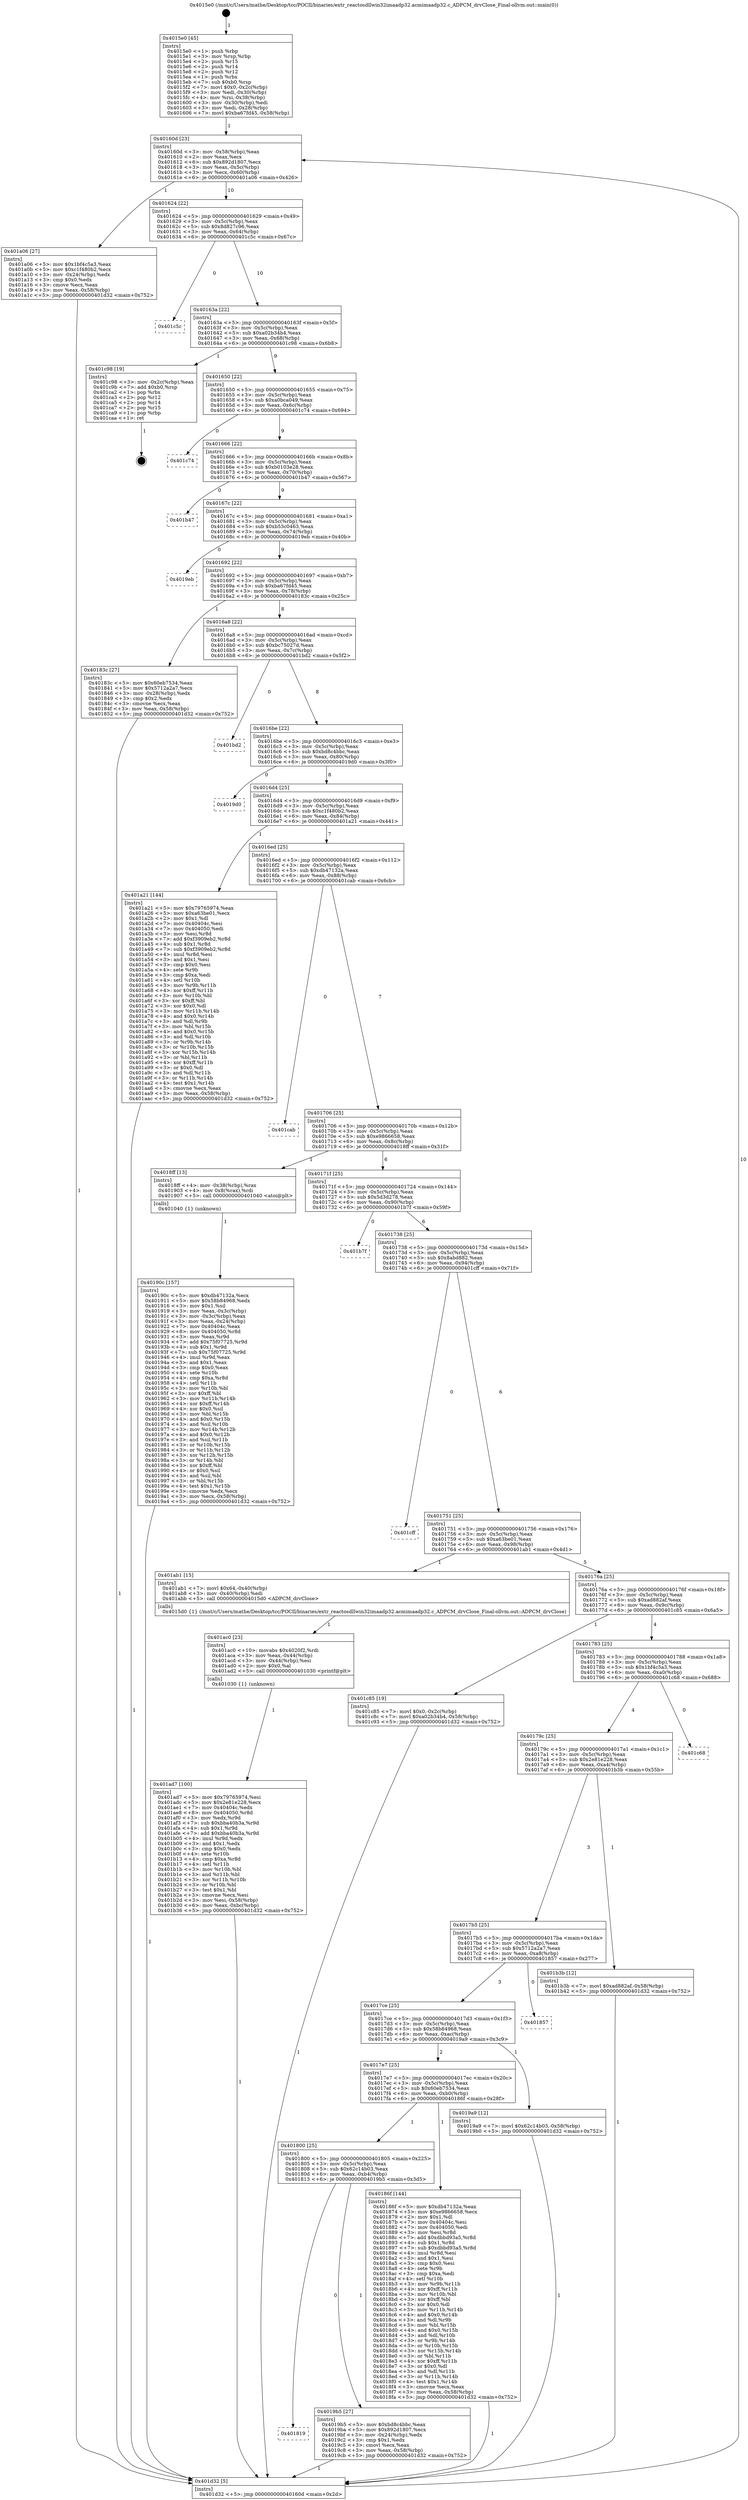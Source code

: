digraph "0x4015e0" {
  label = "0x4015e0 (/mnt/c/Users/mathe/Desktop/tcc/POCII/binaries/extr_reactosdllwin32imaadp32.acmimaadp32.c_ADPCM_drvClose_Final-ollvm.out::main(0))"
  labelloc = "t"
  node[shape=record]

  Entry [label="",width=0.3,height=0.3,shape=circle,fillcolor=black,style=filled]
  "0x40160d" [label="{
     0x40160d [23]\l
     | [instrs]\l
     &nbsp;&nbsp;0x40160d \<+3\>: mov -0x58(%rbp),%eax\l
     &nbsp;&nbsp;0x401610 \<+2\>: mov %eax,%ecx\l
     &nbsp;&nbsp;0x401612 \<+6\>: sub $0x892d1807,%ecx\l
     &nbsp;&nbsp;0x401618 \<+3\>: mov %eax,-0x5c(%rbp)\l
     &nbsp;&nbsp;0x40161b \<+3\>: mov %ecx,-0x60(%rbp)\l
     &nbsp;&nbsp;0x40161e \<+6\>: je 0000000000401a06 \<main+0x426\>\l
  }"]
  "0x401a06" [label="{
     0x401a06 [27]\l
     | [instrs]\l
     &nbsp;&nbsp;0x401a06 \<+5\>: mov $0x1bf4c5a3,%eax\l
     &nbsp;&nbsp;0x401a0b \<+5\>: mov $0xc1f480b2,%ecx\l
     &nbsp;&nbsp;0x401a10 \<+3\>: mov -0x24(%rbp),%edx\l
     &nbsp;&nbsp;0x401a13 \<+3\>: cmp $0x0,%edx\l
     &nbsp;&nbsp;0x401a16 \<+3\>: cmove %ecx,%eax\l
     &nbsp;&nbsp;0x401a19 \<+3\>: mov %eax,-0x58(%rbp)\l
     &nbsp;&nbsp;0x401a1c \<+5\>: jmp 0000000000401d32 \<main+0x752\>\l
  }"]
  "0x401624" [label="{
     0x401624 [22]\l
     | [instrs]\l
     &nbsp;&nbsp;0x401624 \<+5\>: jmp 0000000000401629 \<main+0x49\>\l
     &nbsp;&nbsp;0x401629 \<+3\>: mov -0x5c(%rbp),%eax\l
     &nbsp;&nbsp;0x40162c \<+5\>: sub $0x8d827c96,%eax\l
     &nbsp;&nbsp;0x401631 \<+3\>: mov %eax,-0x64(%rbp)\l
     &nbsp;&nbsp;0x401634 \<+6\>: je 0000000000401c5c \<main+0x67c\>\l
  }"]
  Exit [label="",width=0.3,height=0.3,shape=circle,fillcolor=black,style=filled,peripheries=2]
  "0x401c5c" [label="{
     0x401c5c\l
  }", style=dashed]
  "0x40163a" [label="{
     0x40163a [22]\l
     | [instrs]\l
     &nbsp;&nbsp;0x40163a \<+5\>: jmp 000000000040163f \<main+0x5f\>\l
     &nbsp;&nbsp;0x40163f \<+3\>: mov -0x5c(%rbp),%eax\l
     &nbsp;&nbsp;0x401642 \<+5\>: sub $0xa02b34b4,%eax\l
     &nbsp;&nbsp;0x401647 \<+3\>: mov %eax,-0x68(%rbp)\l
     &nbsp;&nbsp;0x40164a \<+6\>: je 0000000000401c98 \<main+0x6b8\>\l
  }"]
  "0x401ad7" [label="{
     0x401ad7 [100]\l
     | [instrs]\l
     &nbsp;&nbsp;0x401ad7 \<+5\>: mov $0x79765974,%esi\l
     &nbsp;&nbsp;0x401adc \<+5\>: mov $0x2e81e228,%ecx\l
     &nbsp;&nbsp;0x401ae1 \<+7\>: mov 0x40404c,%edx\l
     &nbsp;&nbsp;0x401ae8 \<+8\>: mov 0x404050,%r8d\l
     &nbsp;&nbsp;0x401af0 \<+3\>: mov %edx,%r9d\l
     &nbsp;&nbsp;0x401af3 \<+7\>: sub $0xbba40b3a,%r9d\l
     &nbsp;&nbsp;0x401afa \<+4\>: sub $0x1,%r9d\l
     &nbsp;&nbsp;0x401afe \<+7\>: add $0xbba40b3a,%r9d\l
     &nbsp;&nbsp;0x401b05 \<+4\>: imul %r9d,%edx\l
     &nbsp;&nbsp;0x401b09 \<+3\>: and $0x1,%edx\l
     &nbsp;&nbsp;0x401b0c \<+3\>: cmp $0x0,%edx\l
     &nbsp;&nbsp;0x401b0f \<+4\>: sete %r10b\l
     &nbsp;&nbsp;0x401b13 \<+4\>: cmp $0xa,%r8d\l
     &nbsp;&nbsp;0x401b17 \<+4\>: setl %r11b\l
     &nbsp;&nbsp;0x401b1b \<+3\>: mov %r10b,%bl\l
     &nbsp;&nbsp;0x401b1e \<+3\>: and %r11b,%bl\l
     &nbsp;&nbsp;0x401b21 \<+3\>: xor %r11b,%r10b\l
     &nbsp;&nbsp;0x401b24 \<+3\>: or %r10b,%bl\l
     &nbsp;&nbsp;0x401b27 \<+3\>: test $0x1,%bl\l
     &nbsp;&nbsp;0x401b2a \<+3\>: cmovne %ecx,%esi\l
     &nbsp;&nbsp;0x401b2d \<+3\>: mov %esi,-0x58(%rbp)\l
     &nbsp;&nbsp;0x401b30 \<+6\>: mov %eax,-0xbc(%rbp)\l
     &nbsp;&nbsp;0x401b36 \<+5\>: jmp 0000000000401d32 \<main+0x752\>\l
  }"]
  "0x401c98" [label="{
     0x401c98 [19]\l
     | [instrs]\l
     &nbsp;&nbsp;0x401c98 \<+3\>: mov -0x2c(%rbp),%eax\l
     &nbsp;&nbsp;0x401c9b \<+7\>: add $0xb0,%rsp\l
     &nbsp;&nbsp;0x401ca2 \<+1\>: pop %rbx\l
     &nbsp;&nbsp;0x401ca3 \<+2\>: pop %r12\l
     &nbsp;&nbsp;0x401ca5 \<+2\>: pop %r14\l
     &nbsp;&nbsp;0x401ca7 \<+2\>: pop %r15\l
     &nbsp;&nbsp;0x401ca9 \<+1\>: pop %rbp\l
     &nbsp;&nbsp;0x401caa \<+1\>: ret\l
  }"]
  "0x401650" [label="{
     0x401650 [22]\l
     | [instrs]\l
     &nbsp;&nbsp;0x401650 \<+5\>: jmp 0000000000401655 \<main+0x75\>\l
     &nbsp;&nbsp;0x401655 \<+3\>: mov -0x5c(%rbp),%eax\l
     &nbsp;&nbsp;0x401658 \<+5\>: sub $0xa0bca049,%eax\l
     &nbsp;&nbsp;0x40165d \<+3\>: mov %eax,-0x6c(%rbp)\l
     &nbsp;&nbsp;0x401660 \<+6\>: je 0000000000401c74 \<main+0x694\>\l
  }"]
  "0x401ac0" [label="{
     0x401ac0 [23]\l
     | [instrs]\l
     &nbsp;&nbsp;0x401ac0 \<+10\>: movabs $0x4020f2,%rdi\l
     &nbsp;&nbsp;0x401aca \<+3\>: mov %eax,-0x44(%rbp)\l
     &nbsp;&nbsp;0x401acd \<+3\>: mov -0x44(%rbp),%esi\l
     &nbsp;&nbsp;0x401ad0 \<+2\>: mov $0x0,%al\l
     &nbsp;&nbsp;0x401ad2 \<+5\>: call 0000000000401030 \<printf@plt\>\l
     | [calls]\l
     &nbsp;&nbsp;0x401030 \{1\} (unknown)\l
  }"]
  "0x401c74" [label="{
     0x401c74\l
  }", style=dashed]
  "0x401666" [label="{
     0x401666 [22]\l
     | [instrs]\l
     &nbsp;&nbsp;0x401666 \<+5\>: jmp 000000000040166b \<main+0x8b\>\l
     &nbsp;&nbsp;0x40166b \<+3\>: mov -0x5c(%rbp),%eax\l
     &nbsp;&nbsp;0x40166e \<+5\>: sub $0xb0103e28,%eax\l
     &nbsp;&nbsp;0x401673 \<+3\>: mov %eax,-0x70(%rbp)\l
     &nbsp;&nbsp;0x401676 \<+6\>: je 0000000000401b47 \<main+0x567\>\l
  }"]
  "0x401819" [label="{
     0x401819\l
  }", style=dashed]
  "0x401b47" [label="{
     0x401b47\l
  }", style=dashed]
  "0x40167c" [label="{
     0x40167c [22]\l
     | [instrs]\l
     &nbsp;&nbsp;0x40167c \<+5\>: jmp 0000000000401681 \<main+0xa1\>\l
     &nbsp;&nbsp;0x401681 \<+3\>: mov -0x5c(%rbp),%eax\l
     &nbsp;&nbsp;0x401684 \<+5\>: sub $0xb53c0463,%eax\l
     &nbsp;&nbsp;0x401689 \<+3\>: mov %eax,-0x74(%rbp)\l
     &nbsp;&nbsp;0x40168c \<+6\>: je 00000000004019eb \<main+0x40b\>\l
  }"]
  "0x4019b5" [label="{
     0x4019b5 [27]\l
     | [instrs]\l
     &nbsp;&nbsp;0x4019b5 \<+5\>: mov $0xbd8c4bbc,%eax\l
     &nbsp;&nbsp;0x4019ba \<+5\>: mov $0x892d1807,%ecx\l
     &nbsp;&nbsp;0x4019bf \<+3\>: mov -0x24(%rbp),%edx\l
     &nbsp;&nbsp;0x4019c2 \<+3\>: cmp $0x1,%edx\l
     &nbsp;&nbsp;0x4019c5 \<+3\>: cmovl %ecx,%eax\l
     &nbsp;&nbsp;0x4019c8 \<+3\>: mov %eax,-0x58(%rbp)\l
     &nbsp;&nbsp;0x4019cb \<+5\>: jmp 0000000000401d32 \<main+0x752\>\l
  }"]
  "0x4019eb" [label="{
     0x4019eb\l
  }", style=dashed]
  "0x401692" [label="{
     0x401692 [22]\l
     | [instrs]\l
     &nbsp;&nbsp;0x401692 \<+5\>: jmp 0000000000401697 \<main+0xb7\>\l
     &nbsp;&nbsp;0x401697 \<+3\>: mov -0x5c(%rbp),%eax\l
     &nbsp;&nbsp;0x40169a \<+5\>: sub $0xba67fd45,%eax\l
     &nbsp;&nbsp;0x40169f \<+3\>: mov %eax,-0x78(%rbp)\l
     &nbsp;&nbsp;0x4016a2 \<+6\>: je 000000000040183c \<main+0x25c\>\l
  }"]
  "0x40190c" [label="{
     0x40190c [157]\l
     | [instrs]\l
     &nbsp;&nbsp;0x40190c \<+5\>: mov $0xdb47132a,%ecx\l
     &nbsp;&nbsp;0x401911 \<+5\>: mov $0x58b84968,%edx\l
     &nbsp;&nbsp;0x401916 \<+3\>: mov $0x1,%sil\l
     &nbsp;&nbsp;0x401919 \<+3\>: mov %eax,-0x3c(%rbp)\l
     &nbsp;&nbsp;0x40191c \<+3\>: mov -0x3c(%rbp),%eax\l
     &nbsp;&nbsp;0x40191f \<+3\>: mov %eax,-0x24(%rbp)\l
     &nbsp;&nbsp;0x401922 \<+7\>: mov 0x40404c,%eax\l
     &nbsp;&nbsp;0x401929 \<+8\>: mov 0x404050,%r8d\l
     &nbsp;&nbsp;0x401931 \<+3\>: mov %eax,%r9d\l
     &nbsp;&nbsp;0x401934 \<+7\>: add $0x75f07725,%r9d\l
     &nbsp;&nbsp;0x40193b \<+4\>: sub $0x1,%r9d\l
     &nbsp;&nbsp;0x40193f \<+7\>: sub $0x75f07725,%r9d\l
     &nbsp;&nbsp;0x401946 \<+4\>: imul %r9d,%eax\l
     &nbsp;&nbsp;0x40194a \<+3\>: and $0x1,%eax\l
     &nbsp;&nbsp;0x40194d \<+3\>: cmp $0x0,%eax\l
     &nbsp;&nbsp;0x401950 \<+4\>: sete %r10b\l
     &nbsp;&nbsp;0x401954 \<+4\>: cmp $0xa,%r8d\l
     &nbsp;&nbsp;0x401958 \<+4\>: setl %r11b\l
     &nbsp;&nbsp;0x40195c \<+3\>: mov %r10b,%bl\l
     &nbsp;&nbsp;0x40195f \<+3\>: xor $0xff,%bl\l
     &nbsp;&nbsp;0x401962 \<+3\>: mov %r11b,%r14b\l
     &nbsp;&nbsp;0x401965 \<+4\>: xor $0xff,%r14b\l
     &nbsp;&nbsp;0x401969 \<+4\>: xor $0x0,%sil\l
     &nbsp;&nbsp;0x40196d \<+3\>: mov %bl,%r15b\l
     &nbsp;&nbsp;0x401970 \<+4\>: and $0x0,%r15b\l
     &nbsp;&nbsp;0x401974 \<+3\>: and %sil,%r10b\l
     &nbsp;&nbsp;0x401977 \<+3\>: mov %r14b,%r12b\l
     &nbsp;&nbsp;0x40197a \<+4\>: and $0x0,%r12b\l
     &nbsp;&nbsp;0x40197e \<+3\>: and %sil,%r11b\l
     &nbsp;&nbsp;0x401981 \<+3\>: or %r10b,%r15b\l
     &nbsp;&nbsp;0x401984 \<+3\>: or %r11b,%r12b\l
     &nbsp;&nbsp;0x401987 \<+3\>: xor %r12b,%r15b\l
     &nbsp;&nbsp;0x40198a \<+3\>: or %r14b,%bl\l
     &nbsp;&nbsp;0x40198d \<+3\>: xor $0xff,%bl\l
     &nbsp;&nbsp;0x401990 \<+4\>: or $0x0,%sil\l
     &nbsp;&nbsp;0x401994 \<+3\>: and %sil,%bl\l
     &nbsp;&nbsp;0x401997 \<+3\>: or %bl,%r15b\l
     &nbsp;&nbsp;0x40199a \<+4\>: test $0x1,%r15b\l
     &nbsp;&nbsp;0x40199e \<+3\>: cmovne %edx,%ecx\l
     &nbsp;&nbsp;0x4019a1 \<+3\>: mov %ecx,-0x58(%rbp)\l
     &nbsp;&nbsp;0x4019a4 \<+5\>: jmp 0000000000401d32 \<main+0x752\>\l
  }"]
  "0x40183c" [label="{
     0x40183c [27]\l
     | [instrs]\l
     &nbsp;&nbsp;0x40183c \<+5\>: mov $0x60eb7534,%eax\l
     &nbsp;&nbsp;0x401841 \<+5\>: mov $0x5712a2a7,%ecx\l
     &nbsp;&nbsp;0x401846 \<+3\>: mov -0x28(%rbp),%edx\l
     &nbsp;&nbsp;0x401849 \<+3\>: cmp $0x2,%edx\l
     &nbsp;&nbsp;0x40184c \<+3\>: cmovne %ecx,%eax\l
     &nbsp;&nbsp;0x40184f \<+3\>: mov %eax,-0x58(%rbp)\l
     &nbsp;&nbsp;0x401852 \<+5\>: jmp 0000000000401d32 \<main+0x752\>\l
  }"]
  "0x4016a8" [label="{
     0x4016a8 [22]\l
     | [instrs]\l
     &nbsp;&nbsp;0x4016a8 \<+5\>: jmp 00000000004016ad \<main+0xcd\>\l
     &nbsp;&nbsp;0x4016ad \<+3\>: mov -0x5c(%rbp),%eax\l
     &nbsp;&nbsp;0x4016b0 \<+5\>: sub $0xbc75027d,%eax\l
     &nbsp;&nbsp;0x4016b5 \<+3\>: mov %eax,-0x7c(%rbp)\l
     &nbsp;&nbsp;0x4016b8 \<+6\>: je 0000000000401bd2 \<main+0x5f2\>\l
  }"]
  "0x401d32" [label="{
     0x401d32 [5]\l
     | [instrs]\l
     &nbsp;&nbsp;0x401d32 \<+5\>: jmp 000000000040160d \<main+0x2d\>\l
  }"]
  "0x4015e0" [label="{
     0x4015e0 [45]\l
     | [instrs]\l
     &nbsp;&nbsp;0x4015e0 \<+1\>: push %rbp\l
     &nbsp;&nbsp;0x4015e1 \<+3\>: mov %rsp,%rbp\l
     &nbsp;&nbsp;0x4015e4 \<+2\>: push %r15\l
     &nbsp;&nbsp;0x4015e6 \<+2\>: push %r14\l
     &nbsp;&nbsp;0x4015e8 \<+2\>: push %r12\l
     &nbsp;&nbsp;0x4015ea \<+1\>: push %rbx\l
     &nbsp;&nbsp;0x4015eb \<+7\>: sub $0xb0,%rsp\l
     &nbsp;&nbsp;0x4015f2 \<+7\>: movl $0x0,-0x2c(%rbp)\l
     &nbsp;&nbsp;0x4015f9 \<+3\>: mov %edi,-0x30(%rbp)\l
     &nbsp;&nbsp;0x4015fc \<+4\>: mov %rsi,-0x38(%rbp)\l
     &nbsp;&nbsp;0x401600 \<+3\>: mov -0x30(%rbp),%edi\l
     &nbsp;&nbsp;0x401603 \<+3\>: mov %edi,-0x28(%rbp)\l
     &nbsp;&nbsp;0x401606 \<+7\>: movl $0xba67fd45,-0x58(%rbp)\l
  }"]
  "0x401800" [label="{
     0x401800 [25]\l
     | [instrs]\l
     &nbsp;&nbsp;0x401800 \<+5\>: jmp 0000000000401805 \<main+0x225\>\l
     &nbsp;&nbsp;0x401805 \<+3\>: mov -0x5c(%rbp),%eax\l
     &nbsp;&nbsp;0x401808 \<+5\>: sub $0x62c14b03,%eax\l
     &nbsp;&nbsp;0x40180d \<+6\>: mov %eax,-0xb4(%rbp)\l
     &nbsp;&nbsp;0x401813 \<+6\>: je 00000000004019b5 \<main+0x3d5\>\l
  }"]
  "0x401bd2" [label="{
     0x401bd2\l
  }", style=dashed]
  "0x4016be" [label="{
     0x4016be [22]\l
     | [instrs]\l
     &nbsp;&nbsp;0x4016be \<+5\>: jmp 00000000004016c3 \<main+0xe3\>\l
     &nbsp;&nbsp;0x4016c3 \<+3\>: mov -0x5c(%rbp),%eax\l
     &nbsp;&nbsp;0x4016c6 \<+5\>: sub $0xbd8c4bbc,%eax\l
     &nbsp;&nbsp;0x4016cb \<+3\>: mov %eax,-0x80(%rbp)\l
     &nbsp;&nbsp;0x4016ce \<+6\>: je 00000000004019d0 \<main+0x3f0\>\l
  }"]
  "0x40186f" [label="{
     0x40186f [144]\l
     | [instrs]\l
     &nbsp;&nbsp;0x40186f \<+5\>: mov $0xdb47132a,%eax\l
     &nbsp;&nbsp;0x401874 \<+5\>: mov $0xe9866658,%ecx\l
     &nbsp;&nbsp;0x401879 \<+2\>: mov $0x1,%dl\l
     &nbsp;&nbsp;0x40187b \<+7\>: mov 0x40404c,%esi\l
     &nbsp;&nbsp;0x401882 \<+7\>: mov 0x404050,%edi\l
     &nbsp;&nbsp;0x401889 \<+3\>: mov %esi,%r8d\l
     &nbsp;&nbsp;0x40188c \<+7\>: add $0xdbbd93a5,%r8d\l
     &nbsp;&nbsp;0x401893 \<+4\>: sub $0x1,%r8d\l
     &nbsp;&nbsp;0x401897 \<+7\>: sub $0xdbbd93a5,%r8d\l
     &nbsp;&nbsp;0x40189e \<+4\>: imul %r8d,%esi\l
     &nbsp;&nbsp;0x4018a2 \<+3\>: and $0x1,%esi\l
     &nbsp;&nbsp;0x4018a5 \<+3\>: cmp $0x0,%esi\l
     &nbsp;&nbsp;0x4018a8 \<+4\>: sete %r9b\l
     &nbsp;&nbsp;0x4018ac \<+3\>: cmp $0xa,%edi\l
     &nbsp;&nbsp;0x4018af \<+4\>: setl %r10b\l
     &nbsp;&nbsp;0x4018b3 \<+3\>: mov %r9b,%r11b\l
     &nbsp;&nbsp;0x4018b6 \<+4\>: xor $0xff,%r11b\l
     &nbsp;&nbsp;0x4018ba \<+3\>: mov %r10b,%bl\l
     &nbsp;&nbsp;0x4018bd \<+3\>: xor $0xff,%bl\l
     &nbsp;&nbsp;0x4018c0 \<+3\>: xor $0x0,%dl\l
     &nbsp;&nbsp;0x4018c3 \<+3\>: mov %r11b,%r14b\l
     &nbsp;&nbsp;0x4018c6 \<+4\>: and $0x0,%r14b\l
     &nbsp;&nbsp;0x4018ca \<+3\>: and %dl,%r9b\l
     &nbsp;&nbsp;0x4018cd \<+3\>: mov %bl,%r15b\l
     &nbsp;&nbsp;0x4018d0 \<+4\>: and $0x0,%r15b\l
     &nbsp;&nbsp;0x4018d4 \<+3\>: and %dl,%r10b\l
     &nbsp;&nbsp;0x4018d7 \<+3\>: or %r9b,%r14b\l
     &nbsp;&nbsp;0x4018da \<+3\>: or %r10b,%r15b\l
     &nbsp;&nbsp;0x4018dd \<+3\>: xor %r15b,%r14b\l
     &nbsp;&nbsp;0x4018e0 \<+3\>: or %bl,%r11b\l
     &nbsp;&nbsp;0x4018e3 \<+4\>: xor $0xff,%r11b\l
     &nbsp;&nbsp;0x4018e7 \<+3\>: or $0x0,%dl\l
     &nbsp;&nbsp;0x4018ea \<+3\>: and %dl,%r11b\l
     &nbsp;&nbsp;0x4018ed \<+3\>: or %r11b,%r14b\l
     &nbsp;&nbsp;0x4018f0 \<+4\>: test $0x1,%r14b\l
     &nbsp;&nbsp;0x4018f4 \<+3\>: cmovne %ecx,%eax\l
     &nbsp;&nbsp;0x4018f7 \<+3\>: mov %eax,-0x58(%rbp)\l
     &nbsp;&nbsp;0x4018fa \<+5\>: jmp 0000000000401d32 \<main+0x752\>\l
  }"]
  "0x4019d0" [label="{
     0x4019d0\l
  }", style=dashed]
  "0x4016d4" [label="{
     0x4016d4 [25]\l
     | [instrs]\l
     &nbsp;&nbsp;0x4016d4 \<+5\>: jmp 00000000004016d9 \<main+0xf9\>\l
     &nbsp;&nbsp;0x4016d9 \<+3\>: mov -0x5c(%rbp),%eax\l
     &nbsp;&nbsp;0x4016dc \<+5\>: sub $0xc1f480b2,%eax\l
     &nbsp;&nbsp;0x4016e1 \<+6\>: mov %eax,-0x84(%rbp)\l
     &nbsp;&nbsp;0x4016e7 \<+6\>: je 0000000000401a21 \<main+0x441\>\l
  }"]
  "0x4017e7" [label="{
     0x4017e7 [25]\l
     | [instrs]\l
     &nbsp;&nbsp;0x4017e7 \<+5\>: jmp 00000000004017ec \<main+0x20c\>\l
     &nbsp;&nbsp;0x4017ec \<+3\>: mov -0x5c(%rbp),%eax\l
     &nbsp;&nbsp;0x4017ef \<+5\>: sub $0x60eb7534,%eax\l
     &nbsp;&nbsp;0x4017f4 \<+6\>: mov %eax,-0xb0(%rbp)\l
     &nbsp;&nbsp;0x4017fa \<+6\>: je 000000000040186f \<main+0x28f\>\l
  }"]
  "0x401a21" [label="{
     0x401a21 [144]\l
     | [instrs]\l
     &nbsp;&nbsp;0x401a21 \<+5\>: mov $0x79765974,%eax\l
     &nbsp;&nbsp;0x401a26 \<+5\>: mov $0xa63be01,%ecx\l
     &nbsp;&nbsp;0x401a2b \<+2\>: mov $0x1,%dl\l
     &nbsp;&nbsp;0x401a2d \<+7\>: mov 0x40404c,%esi\l
     &nbsp;&nbsp;0x401a34 \<+7\>: mov 0x404050,%edi\l
     &nbsp;&nbsp;0x401a3b \<+3\>: mov %esi,%r8d\l
     &nbsp;&nbsp;0x401a3e \<+7\>: add $0xf3909eb2,%r8d\l
     &nbsp;&nbsp;0x401a45 \<+4\>: sub $0x1,%r8d\l
     &nbsp;&nbsp;0x401a49 \<+7\>: sub $0xf3909eb2,%r8d\l
     &nbsp;&nbsp;0x401a50 \<+4\>: imul %r8d,%esi\l
     &nbsp;&nbsp;0x401a54 \<+3\>: and $0x1,%esi\l
     &nbsp;&nbsp;0x401a57 \<+3\>: cmp $0x0,%esi\l
     &nbsp;&nbsp;0x401a5a \<+4\>: sete %r9b\l
     &nbsp;&nbsp;0x401a5e \<+3\>: cmp $0xa,%edi\l
     &nbsp;&nbsp;0x401a61 \<+4\>: setl %r10b\l
     &nbsp;&nbsp;0x401a65 \<+3\>: mov %r9b,%r11b\l
     &nbsp;&nbsp;0x401a68 \<+4\>: xor $0xff,%r11b\l
     &nbsp;&nbsp;0x401a6c \<+3\>: mov %r10b,%bl\l
     &nbsp;&nbsp;0x401a6f \<+3\>: xor $0xff,%bl\l
     &nbsp;&nbsp;0x401a72 \<+3\>: xor $0x0,%dl\l
     &nbsp;&nbsp;0x401a75 \<+3\>: mov %r11b,%r14b\l
     &nbsp;&nbsp;0x401a78 \<+4\>: and $0x0,%r14b\l
     &nbsp;&nbsp;0x401a7c \<+3\>: and %dl,%r9b\l
     &nbsp;&nbsp;0x401a7f \<+3\>: mov %bl,%r15b\l
     &nbsp;&nbsp;0x401a82 \<+4\>: and $0x0,%r15b\l
     &nbsp;&nbsp;0x401a86 \<+3\>: and %dl,%r10b\l
     &nbsp;&nbsp;0x401a89 \<+3\>: or %r9b,%r14b\l
     &nbsp;&nbsp;0x401a8c \<+3\>: or %r10b,%r15b\l
     &nbsp;&nbsp;0x401a8f \<+3\>: xor %r15b,%r14b\l
     &nbsp;&nbsp;0x401a92 \<+3\>: or %bl,%r11b\l
     &nbsp;&nbsp;0x401a95 \<+4\>: xor $0xff,%r11b\l
     &nbsp;&nbsp;0x401a99 \<+3\>: or $0x0,%dl\l
     &nbsp;&nbsp;0x401a9c \<+3\>: and %dl,%r11b\l
     &nbsp;&nbsp;0x401a9f \<+3\>: or %r11b,%r14b\l
     &nbsp;&nbsp;0x401aa2 \<+4\>: test $0x1,%r14b\l
     &nbsp;&nbsp;0x401aa6 \<+3\>: cmovne %ecx,%eax\l
     &nbsp;&nbsp;0x401aa9 \<+3\>: mov %eax,-0x58(%rbp)\l
     &nbsp;&nbsp;0x401aac \<+5\>: jmp 0000000000401d32 \<main+0x752\>\l
  }"]
  "0x4016ed" [label="{
     0x4016ed [25]\l
     | [instrs]\l
     &nbsp;&nbsp;0x4016ed \<+5\>: jmp 00000000004016f2 \<main+0x112\>\l
     &nbsp;&nbsp;0x4016f2 \<+3\>: mov -0x5c(%rbp),%eax\l
     &nbsp;&nbsp;0x4016f5 \<+5\>: sub $0xdb47132a,%eax\l
     &nbsp;&nbsp;0x4016fa \<+6\>: mov %eax,-0x88(%rbp)\l
     &nbsp;&nbsp;0x401700 \<+6\>: je 0000000000401cab \<main+0x6cb\>\l
  }"]
  "0x4019a9" [label="{
     0x4019a9 [12]\l
     | [instrs]\l
     &nbsp;&nbsp;0x4019a9 \<+7\>: movl $0x62c14b03,-0x58(%rbp)\l
     &nbsp;&nbsp;0x4019b0 \<+5\>: jmp 0000000000401d32 \<main+0x752\>\l
  }"]
  "0x401cab" [label="{
     0x401cab\l
  }", style=dashed]
  "0x401706" [label="{
     0x401706 [25]\l
     | [instrs]\l
     &nbsp;&nbsp;0x401706 \<+5\>: jmp 000000000040170b \<main+0x12b\>\l
     &nbsp;&nbsp;0x40170b \<+3\>: mov -0x5c(%rbp),%eax\l
     &nbsp;&nbsp;0x40170e \<+5\>: sub $0xe9866658,%eax\l
     &nbsp;&nbsp;0x401713 \<+6\>: mov %eax,-0x8c(%rbp)\l
     &nbsp;&nbsp;0x401719 \<+6\>: je 00000000004018ff \<main+0x31f\>\l
  }"]
  "0x4017ce" [label="{
     0x4017ce [25]\l
     | [instrs]\l
     &nbsp;&nbsp;0x4017ce \<+5\>: jmp 00000000004017d3 \<main+0x1f3\>\l
     &nbsp;&nbsp;0x4017d3 \<+3\>: mov -0x5c(%rbp),%eax\l
     &nbsp;&nbsp;0x4017d6 \<+5\>: sub $0x58b84968,%eax\l
     &nbsp;&nbsp;0x4017db \<+6\>: mov %eax,-0xac(%rbp)\l
     &nbsp;&nbsp;0x4017e1 \<+6\>: je 00000000004019a9 \<main+0x3c9\>\l
  }"]
  "0x4018ff" [label="{
     0x4018ff [13]\l
     | [instrs]\l
     &nbsp;&nbsp;0x4018ff \<+4\>: mov -0x38(%rbp),%rax\l
     &nbsp;&nbsp;0x401903 \<+4\>: mov 0x8(%rax),%rdi\l
     &nbsp;&nbsp;0x401907 \<+5\>: call 0000000000401040 \<atoi@plt\>\l
     | [calls]\l
     &nbsp;&nbsp;0x401040 \{1\} (unknown)\l
  }"]
  "0x40171f" [label="{
     0x40171f [25]\l
     | [instrs]\l
     &nbsp;&nbsp;0x40171f \<+5\>: jmp 0000000000401724 \<main+0x144\>\l
     &nbsp;&nbsp;0x401724 \<+3\>: mov -0x5c(%rbp),%eax\l
     &nbsp;&nbsp;0x401727 \<+5\>: sub $0x5d3d278,%eax\l
     &nbsp;&nbsp;0x40172c \<+6\>: mov %eax,-0x90(%rbp)\l
     &nbsp;&nbsp;0x401732 \<+6\>: je 0000000000401b7f \<main+0x59f\>\l
  }"]
  "0x401857" [label="{
     0x401857\l
  }", style=dashed]
  "0x401b7f" [label="{
     0x401b7f\l
  }", style=dashed]
  "0x401738" [label="{
     0x401738 [25]\l
     | [instrs]\l
     &nbsp;&nbsp;0x401738 \<+5\>: jmp 000000000040173d \<main+0x15d\>\l
     &nbsp;&nbsp;0x40173d \<+3\>: mov -0x5c(%rbp),%eax\l
     &nbsp;&nbsp;0x401740 \<+5\>: sub $0x8abd882,%eax\l
     &nbsp;&nbsp;0x401745 \<+6\>: mov %eax,-0x94(%rbp)\l
     &nbsp;&nbsp;0x40174b \<+6\>: je 0000000000401cff \<main+0x71f\>\l
  }"]
  "0x4017b5" [label="{
     0x4017b5 [25]\l
     | [instrs]\l
     &nbsp;&nbsp;0x4017b5 \<+5\>: jmp 00000000004017ba \<main+0x1da\>\l
     &nbsp;&nbsp;0x4017ba \<+3\>: mov -0x5c(%rbp),%eax\l
     &nbsp;&nbsp;0x4017bd \<+5\>: sub $0x5712a2a7,%eax\l
     &nbsp;&nbsp;0x4017c2 \<+6\>: mov %eax,-0xa8(%rbp)\l
     &nbsp;&nbsp;0x4017c8 \<+6\>: je 0000000000401857 \<main+0x277\>\l
  }"]
  "0x401cff" [label="{
     0x401cff\l
  }", style=dashed]
  "0x401751" [label="{
     0x401751 [25]\l
     | [instrs]\l
     &nbsp;&nbsp;0x401751 \<+5\>: jmp 0000000000401756 \<main+0x176\>\l
     &nbsp;&nbsp;0x401756 \<+3\>: mov -0x5c(%rbp),%eax\l
     &nbsp;&nbsp;0x401759 \<+5\>: sub $0xa63be01,%eax\l
     &nbsp;&nbsp;0x40175e \<+6\>: mov %eax,-0x98(%rbp)\l
     &nbsp;&nbsp;0x401764 \<+6\>: je 0000000000401ab1 \<main+0x4d1\>\l
  }"]
  "0x401b3b" [label="{
     0x401b3b [12]\l
     | [instrs]\l
     &nbsp;&nbsp;0x401b3b \<+7\>: movl $0xad882af,-0x58(%rbp)\l
     &nbsp;&nbsp;0x401b42 \<+5\>: jmp 0000000000401d32 \<main+0x752\>\l
  }"]
  "0x401ab1" [label="{
     0x401ab1 [15]\l
     | [instrs]\l
     &nbsp;&nbsp;0x401ab1 \<+7\>: movl $0x64,-0x40(%rbp)\l
     &nbsp;&nbsp;0x401ab8 \<+3\>: mov -0x40(%rbp),%edi\l
     &nbsp;&nbsp;0x401abb \<+5\>: call 00000000004015d0 \<ADPCM_drvClose\>\l
     | [calls]\l
     &nbsp;&nbsp;0x4015d0 \{1\} (/mnt/c/Users/mathe/Desktop/tcc/POCII/binaries/extr_reactosdllwin32imaadp32.acmimaadp32.c_ADPCM_drvClose_Final-ollvm.out::ADPCM_drvClose)\l
  }"]
  "0x40176a" [label="{
     0x40176a [25]\l
     | [instrs]\l
     &nbsp;&nbsp;0x40176a \<+5\>: jmp 000000000040176f \<main+0x18f\>\l
     &nbsp;&nbsp;0x40176f \<+3\>: mov -0x5c(%rbp),%eax\l
     &nbsp;&nbsp;0x401772 \<+5\>: sub $0xad882af,%eax\l
     &nbsp;&nbsp;0x401777 \<+6\>: mov %eax,-0x9c(%rbp)\l
     &nbsp;&nbsp;0x40177d \<+6\>: je 0000000000401c85 \<main+0x6a5\>\l
  }"]
  "0x40179c" [label="{
     0x40179c [25]\l
     | [instrs]\l
     &nbsp;&nbsp;0x40179c \<+5\>: jmp 00000000004017a1 \<main+0x1c1\>\l
     &nbsp;&nbsp;0x4017a1 \<+3\>: mov -0x5c(%rbp),%eax\l
     &nbsp;&nbsp;0x4017a4 \<+5\>: sub $0x2e81e228,%eax\l
     &nbsp;&nbsp;0x4017a9 \<+6\>: mov %eax,-0xa4(%rbp)\l
     &nbsp;&nbsp;0x4017af \<+6\>: je 0000000000401b3b \<main+0x55b\>\l
  }"]
  "0x401c85" [label="{
     0x401c85 [19]\l
     | [instrs]\l
     &nbsp;&nbsp;0x401c85 \<+7\>: movl $0x0,-0x2c(%rbp)\l
     &nbsp;&nbsp;0x401c8c \<+7\>: movl $0xa02b34b4,-0x58(%rbp)\l
     &nbsp;&nbsp;0x401c93 \<+5\>: jmp 0000000000401d32 \<main+0x752\>\l
  }"]
  "0x401783" [label="{
     0x401783 [25]\l
     | [instrs]\l
     &nbsp;&nbsp;0x401783 \<+5\>: jmp 0000000000401788 \<main+0x1a8\>\l
     &nbsp;&nbsp;0x401788 \<+3\>: mov -0x5c(%rbp),%eax\l
     &nbsp;&nbsp;0x40178b \<+5\>: sub $0x1bf4c5a3,%eax\l
     &nbsp;&nbsp;0x401790 \<+6\>: mov %eax,-0xa0(%rbp)\l
     &nbsp;&nbsp;0x401796 \<+6\>: je 0000000000401c68 \<main+0x688\>\l
  }"]
  "0x401c68" [label="{
     0x401c68\l
  }", style=dashed]
  Entry -> "0x4015e0" [label=" 1"]
  "0x40160d" -> "0x401a06" [label=" 1"]
  "0x40160d" -> "0x401624" [label=" 10"]
  "0x401c98" -> Exit [label=" 1"]
  "0x401624" -> "0x401c5c" [label=" 0"]
  "0x401624" -> "0x40163a" [label=" 10"]
  "0x401c85" -> "0x401d32" [label=" 1"]
  "0x40163a" -> "0x401c98" [label=" 1"]
  "0x40163a" -> "0x401650" [label=" 9"]
  "0x401b3b" -> "0x401d32" [label=" 1"]
  "0x401650" -> "0x401c74" [label=" 0"]
  "0x401650" -> "0x401666" [label=" 9"]
  "0x401ad7" -> "0x401d32" [label=" 1"]
  "0x401666" -> "0x401b47" [label=" 0"]
  "0x401666" -> "0x40167c" [label=" 9"]
  "0x401ac0" -> "0x401ad7" [label=" 1"]
  "0x40167c" -> "0x4019eb" [label=" 0"]
  "0x40167c" -> "0x401692" [label=" 9"]
  "0x401ab1" -> "0x401ac0" [label=" 1"]
  "0x401692" -> "0x40183c" [label=" 1"]
  "0x401692" -> "0x4016a8" [label=" 8"]
  "0x40183c" -> "0x401d32" [label=" 1"]
  "0x4015e0" -> "0x40160d" [label=" 1"]
  "0x401d32" -> "0x40160d" [label=" 10"]
  "0x401a06" -> "0x401d32" [label=" 1"]
  "0x4016a8" -> "0x401bd2" [label=" 0"]
  "0x4016a8" -> "0x4016be" [label=" 8"]
  "0x4019b5" -> "0x401d32" [label=" 1"]
  "0x4016be" -> "0x4019d0" [label=" 0"]
  "0x4016be" -> "0x4016d4" [label=" 8"]
  "0x401800" -> "0x401819" [label=" 0"]
  "0x4016d4" -> "0x401a21" [label=" 1"]
  "0x4016d4" -> "0x4016ed" [label=" 7"]
  "0x401a21" -> "0x401d32" [label=" 1"]
  "0x4016ed" -> "0x401cab" [label=" 0"]
  "0x4016ed" -> "0x401706" [label=" 7"]
  "0x4019a9" -> "0x401d32" [label=" 1"]
  "0x401706" -> "0x4018ff" [label=" 1"]
  "0x401706" -> "0x40171f" [label=" 6"]
  "0x4018ff" -> "0x40190c" [label=" 1"]
  "0x40171f" -> "0x401b7f" [label=" 0"]
  "0x40171f" -> "0x401738" [label=" 6"]
  "0x40186f" -> "0x401d32" [label=" 1"]
  "0x401738" -> "0x401cff" [label=" 0"]
  "0x401738" -> "0x401751" [label=" 6"]
  "0x4017e7" -> "0x40186f" [label=" 1"]
  "0x401751" -> "0x401ab1" [label=" 1"]
  "0x401751" -> "0x40176a" [label=" 5"]
  "0x401800" -> "0x4019b5" [label=" 1"]
  "0x40176a" -> "0x401c85" [label=" 1"]
  "0x40176a" -> "0x401783" [label=" 4"]
  "0x4017ce" -> "0x4019a9" [label=" 1"]
  "0x401783" -> "0x401c68" [label=" 0"]
  "0x401783" -> "0x40179c" [label=" 4"]
  "0x4017ce" -> "0x4017e7" [label=" 2"]
  "0x40179c" -> "0x401b3b" [label=" 1"]
  "0x40179c" -> "0x4017b5" [label=" 3"]
  "0x4017e7" -> "0x401800" [label=" 1"]
  "0x4017b5" -> "0x401857" [label=" 0"]
  "0x4017b5" -> "0x4017ce" [label=" 3"]
  "0x40190c" -> "0x401d32" [label=" 1"]
}
